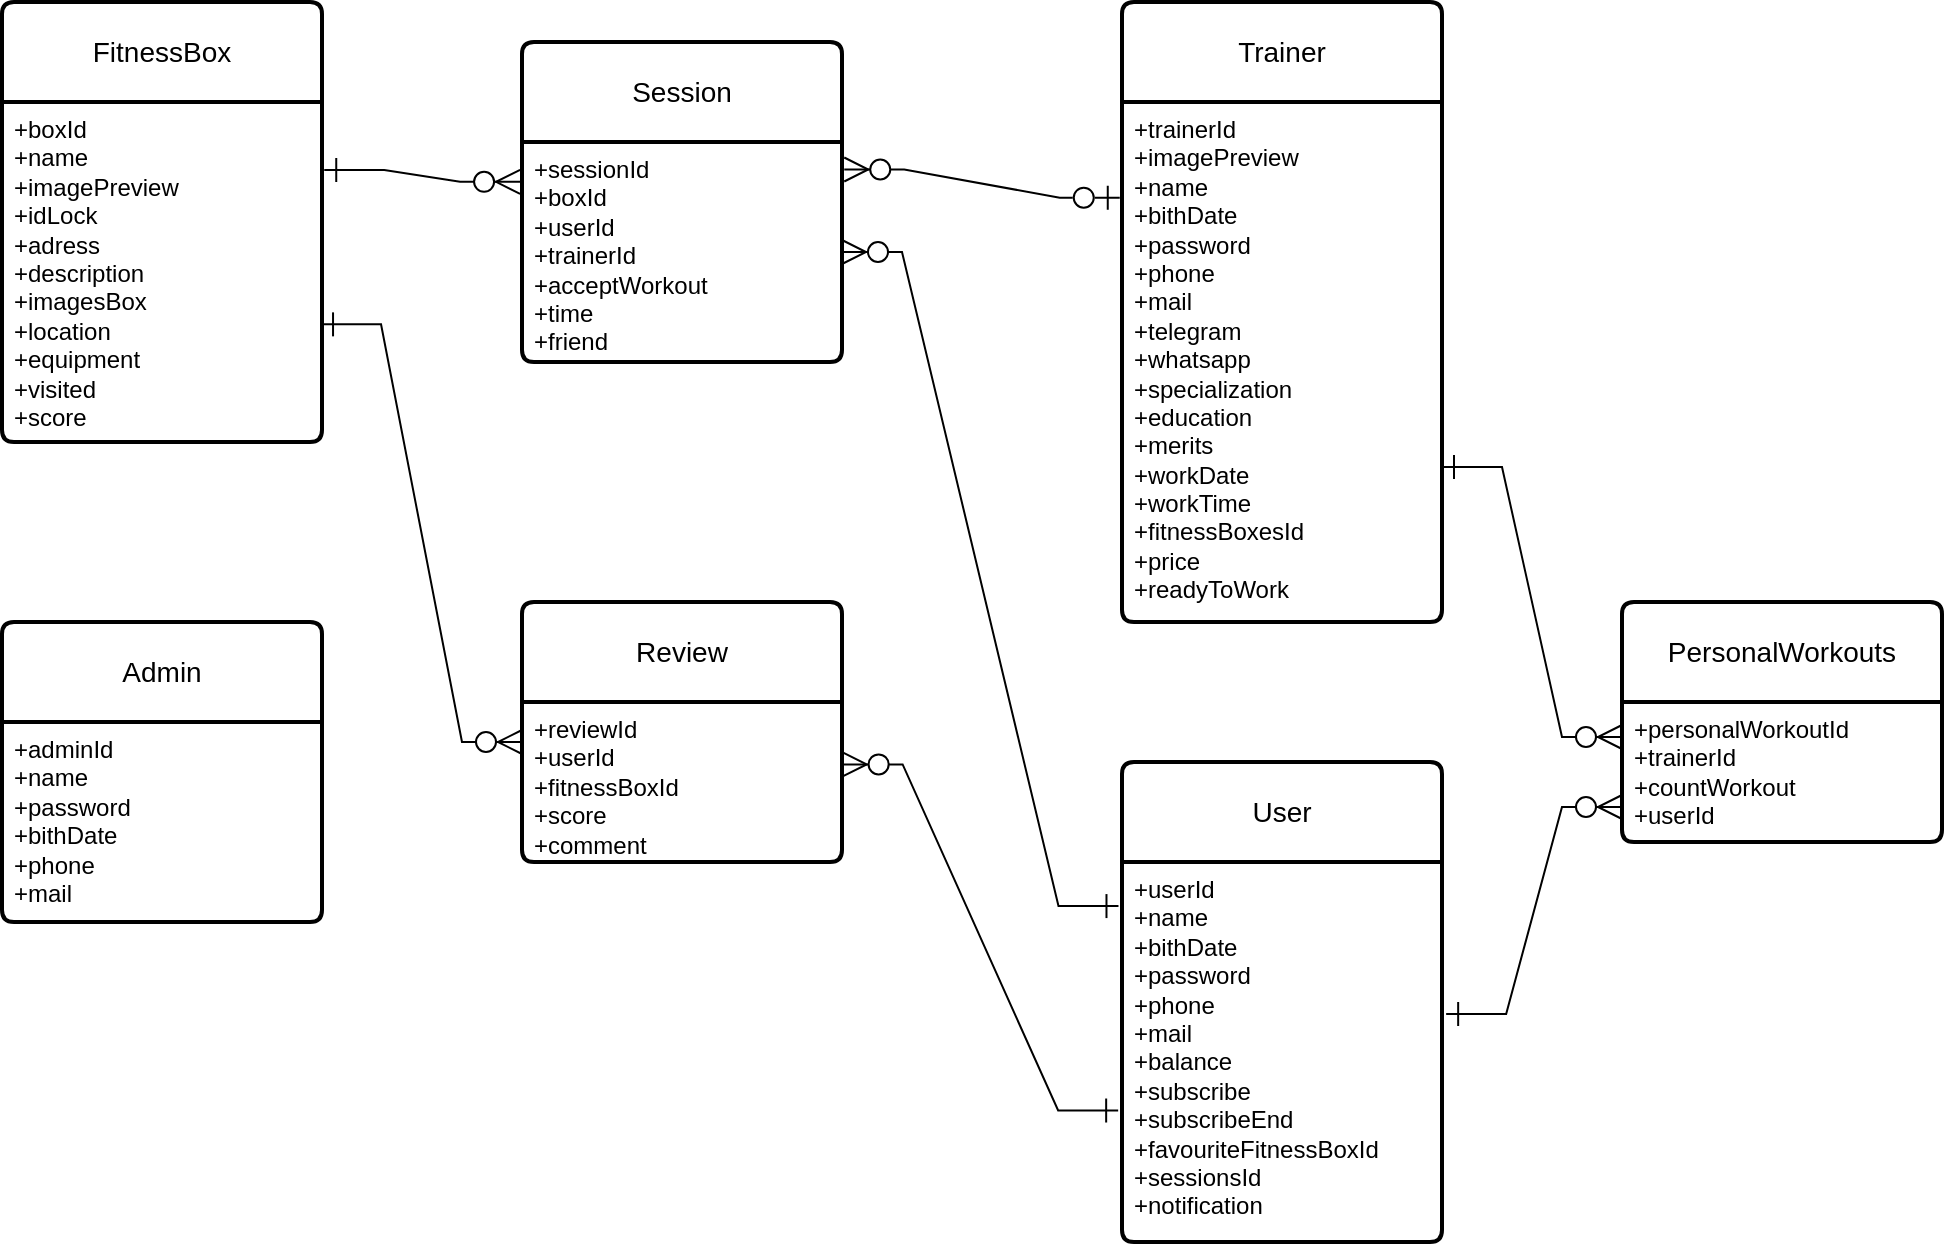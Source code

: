 <mxfile version="26.1.1">
  <diagram id="R2lEEEUBdFMjLlhIrx00" name="Page-1">
    <mxGraphModel dx="1196" dy="719" grid="1" gridSize="10" guides="1" tooltips="1" connect="1" arrows="1" fold="1" page="1" pageScale="1" pageWidth="850" pageHeight="1100" math="0" shadow="0" extFonts="Permanent Marker^https://fonts.googleapis.com/css?family=Permanent+Marker">
      <root>
        <mxCell id="0" />
        <mxCell id="1" parent="0" />
        <mxCell id="xEED93yna8Di1FwQej-H-58" value="FitnessBox" style="swimlane;childLayout=stackLayout;horizontal=1;startSize=50;horizontalStack=0;rounded=1;fontSize=14;fontStyle=0;strokeWidth=2;resizeParent=0;resizeLast=1;shadow=0;dashed=0;align=center;arcSize=4;whiteSpace=wrap;html=1;" vertex="1" parent="1">
          <mxGeometry x="60" y="100" width="160" height="220" as="geometry" />
        </mxCell>
        <mxCell id="xEED93yna8Di1FwQej-H-59" value="&lt;div&gt;+boxId&lt;/div&gt;+name&lt;br&gt;+imagePreview&lt;div&gt;+idLock&lt;/div&gt;&lt;div&gt;+adress&lt;/div&gt;&lt;div&gt;+description&amp;nbsp;&lt;/div&gt;&lt;div&gt;+imagesBox&lt;/div&gt;&lt;div&gt;+location&amp;nbsp;&lt;/div&gt;&lt;div&gt;+equipment&lt;/div&gt;&lt;div&gt;+visited&lt;/div&gt;&lt;div&gt;+score&lt;/div&gt;" style="align=left;strokeColor=none;fillColor=none;spacingLeft=4;spacingRight=4;fontSize=12;verticalAlign=top;resizable=0;rotatable=0;part=1;html=1;whiteSpace=wrap;" vertex="1" parent="xEED93yna8Di1FwQej-H-58">
          <mxGeometry y="50" width="160" height="170" as="geometry" />
        </mxCell>
        <mxCell id="xEED93yna8Di1FwQej-H-64" value="Trainer" style="swimlane;childLayout=stackLayout;horizontal=1;startSize=50;horizontalStack=0;rounded=1;fontSize=14;fontStyle=0;strokeWidth=2;resizeParent=0;resizeLast=1;shadow=0;dashed=0;align=center;arcSize=4;whiteSpace=wrap;html=1;" vertex="1" parent="1">
          <mxGeometry x="620" y="100" width="160" height="310" as="geometry" />
        </mxCell>
        <mxCell id="xEED93yna8Di1FwQej-H-65" value="+trainerId&lt;div&gt;+imagePreview&lt;/div&gt;&lt;div&gt;+name&lt;/div&gt;&lt;div&gt;+bithDate&lt;/div&gt;&lt;div&gt;+password&lt;/div&gt;&lt;div&gt;+phone&lt;/div&gt;&lt;div&gt;+mail&lt;/div&gt;&lt;div&gt;+telegram&lt;/div&gt;&lt;div&gt;+whatsapp&lt;/div&gt;&lt;div&gt;+specialization&lt;/div&gt;&lt;div&gt;+education&lt;/div&gt;&lt;div&gt;+merits&lt;/div&gt;&lt;div&gt;+workDate&lt;/div&gt;&lt;div&gt;+workTime&lt;/div&gt;&lt;div&gt;+fitnessBoxesId&lt;/div&gt;&lt;div&gt;+price&lt;/div&gt;&lt;div&gt;+readyToWork&lt;/div&gt;" style="align=left;strokeColor=none;fillColor=none;spacingLeft=4;spacingRight=4;fontSize=12;verticalAlign=top;resizable=0;rotatable=0;part=1;html=1;whiteSpace=wrap;" vertex="1" parent="xEED93yna8Di1FwQej-H-64">
          <mxGeometry y="50" width="160" height="260" as="geometry" />
        </mxCell>
        <mxCell id="xEED93yna8Di1FwQej-H-66" value="User" style="swimlane;childLayout=stackLayout;horizontal=1;startSize=50;horizontalStack=0;rounded=1;fontSize=14;fontStyle=0;strokeWidth=2;resizeParent=0;resizeLast=1;shadow=0;dashed=0;align=center;arcSize=4;whiteSpace=wrap;html=1;" vertex="1" parent="1">
          <mxGeometry x="620" y="480" width="160" height="240" as="geometry" />
        </mxCell>
        <mxCell id="xEED93yna8Di1FwQej-H-67" value="+userId&lt;div&gt;+name&lt;/div&gt;&lt;div&gt;+bithDate&lt;/div&gt;&lt;div&gt;+password&lt;/div&gt;&lt;div&gt;+phone&lt;/div&gt;&lt;div&gt;+mail&lt;/div&gt;&lt;div&gt;+balance&lt;/div&gt;&lt;div&gt;+subscribe&lt;/div&gt;&lt;div&gt;+subscribeEnd&lt;/div&gt;&lt;div&gt;+favouriteFitnessBoxId&lt;/div&gt;&lt;div&gt;+sessionsId&lt;/div&gt;&lt;div&gt;+notification&lt;/div&gt;" style="align=left;strokeColor=none;fillColor=none;spacingLeft=4;spacingRight=4;fontSize=12;verticalAlign=top;resizable=0;rotatable=0;part=1;html=1;whiteSpace=wrap;" vertex="1" parent="xEED93yna8Di1FwQej-H-66">
          <mxGeometry y="50" width="160" height="190" as="geometry" />
        </mxCell>
        <mxCell id="xEED93yna8Di1FwQej-H-68" value="Session" style="swimlane;childLayout=stackLayout;horizontal=1;startSize=50;horizontalStack=0;rounded=1;fontSize=14;fontStyle=0;strokeWidth=2;resizeParent=0;resizeLast=1;shadow=0;dashed=0;align=center;arcSize=4;whiteSpace=wrap;html=1;" vertex="1" parent="1">
          <mxGeometry x="320" y="120" width="160" height="160" as="geometry" />
        </mxCell>
        <mxCell id="xEED93yna8Di1FwQej-H-69" value="+sessionId&lt;div&gt;+boxId&lt;/div&gt;&lt;div&gt;+userId&lt;/div&gt;&lt;div&gt;+trainerId&lt;/div&gt;&lt;div&gt;+acceptWorkout&lt;/div&gt;&lt;div&gt;+time&lt;/div&gt;&lt;div&gt;+friend&lt;/div&gt;" style="align=left;strokeColor=none;fillColor=none;spacingLeft=4;spacingRight=4;fontSize=12;verticalAlign=top;resizable=0;rotatable=0;part=1;html=1;whiteSpace=wrap;" vertex="1" parent="xEED93yna8Di1FwQej-H-68">
          <mxGeometry y="50" width="160" height="110" as="geometry" />
        </mxCell>
        <mxCell id="xEED93yna8Di1FwQej-H-72" value="Admin" style="swimlane;childLayout=stackLayout;horizontal=1;startSize=50;horizontalStack=0;rounded=1;fontSize=14;fontStyle=0;strokeWidth=2;resizeParent=0;resizeLast=1;shadow=0;dashed=0;align=center;arcSize=4;whiteSpace=wrap;html=1;" vertex="1" parent="1">
          <mxGeometry x="60" y="410" width="160" height="150" as="geometry" />
        </mxCell>
        <mxCell id="xEED93yna8Di1FwQej-H-73" value="&lt;div&gt;+adminId&lt;/div&gt;+name&lt;br&gt;+password&lt;div&gt;+bithDate&lt;br&gt;&lt;div&gt;&lt;span style=&quot;background-color: transparent; color: light-dark(rgb(0, 0, 0), rgb(255, 255, 255));&quot;&gt;+phone&lt;/span&gt;&lt;div&gt;+mail&lt;span style=&quot;background-color: transparent; color: light-dark(rgb(0, 0, 0), rgb(255, 255, 255));&quot;&gt;&amp;nbsp;&lt;/span&gt;&lt;/div&gt;&lt;/div&gt;&lt;/div&gt;" style="align=left;strokeColor=none;fillColor=none;spacingLeft=4;spacingRight=4;fontSize=12;verticalAlign=top;resizable=0;rotatable=0;part=1;html=1;whiteSpace=wrap;" vertex="1" parent="xEED93yna8Di1FwQej-H-72">
          <mxGeometry y="50" width="160" height="100" as="geometry" />
        </mxCell>
        <mxCell id="xEED93yna8Di1FwQej-H-74" value="Review" style="swimlane;childLayout=stackLayout;horizontal=1;startSize=50;horizontalStack=0;rounded=1;fontSize=14;fontStyle=0;strokeWidth=2;resizeParent=0;resizeLast=1;shadow=0;dashed=0;align=center;arcSize=4;whiteSpace=wrap;html=1;" vertex="1" parent="1">
          <mxGeometry x="320" y="400" width="160" height="130" as="geometry" />
        </mxCell>
        <mxCell id="xEED93yna8Di1FwQej-H-75" value="&lt;div&gt;+reviewId&lt;/div&gt;&lt;div&gt;+userId&lt;/div&gt;&lt;div&gt;+fitnessBoxId&lt;/div&gt;&lt;div&gt;+score&lt;/div&gt;&lt;div&gt;+comment&lt;/div&gt;" style="align=left;strokeColor=none;fillColor=none;spacingLeft=4;spacingRight=4;fontSize=12;verticalAlign=top;resizable=0;rotatable=0;part=1;html=1;whiteSpace=wrap;" vertex="1" parent="xEED93yna8Di1FwQej-H-74">
          <mxGeometry y="50" width="160" height="80" as="geometry" />
        </mxCell>
        <mxCell id="xEED93yna8Di1FwQej-H-80" value="" style="edgeStyle=entityRelationEdgeStyle;fontSize=12;html=1;endArrow=ERzeroToMany;startArrow=ERone;rounded=0;startFill=0;endSize=10;startSize=10;entryX=-0.006;entryY=0.181;entryDx=0;entryDy=0;entryPerimeter=0;exitX=1.007;exitY=0.2;exitDx=0;exitDy=0;exitPerimeter=0;" edge="1" parent="1" source="xEED93yna8Di1FwQej-H-59" target="xEED93yna8Di1FwQej-H-69">
          <mxGeometry width="100" height="100" relative="1" as="geometry">
            <mxPoint x="220" y="294" as="sourcePoint" />
            <mxPoint x="350" y="410" as="targetPoint" />
            <Array as="points">
              <mxPoint x="250" y="293" />
            </Array>
          </mxGeometry>
        </mxCell>
        <mxCell id="xEED93yna8Di1FwQej-H-81" value="" style="edgeStyle=entityRelationEdgeStyle;fontSize=12;html=1;endArrow=ERzeroToMany;startArrow=ERone;rounded=0;startFill=0;endSize=10;startSize=10;entryX=0;entryY=0.25;entryDx=0;entryDy=0;exitX=0.997;exitY=0.654;exitDx=0;exitDy=0;exitPerimeter=0;" edge="1" parent="1" source="xEED93yna8Di1FwQej-H-59" target="xEED93yna8Di1FwQej-H-75">
          <mxGeometry width="100" height="100" relative="1" as="geometry">
            <mxPoint x="231" y="304" as="sourcePoint" />
            <mxPoint x="379" y="240" as="targetPoint" />
            <Array as="points">
              <mxPoint x="260" y="303" />
            </Array>
          </mxGeometry>
        </mxCell>
        <mxCell id="xEED93yna8Di1FwQej-H-82" value="PersonalWorkouts" style="swimlane;childLayout=stackLayout;horizontal=1;startSize=50;horizontalStack=0;rounded=1;fontSize=14;fontStyle=0;strokeWidth=2;resizeParent=0;resizeLast=1;shadow=0;dashed=0;align=center;arcSize=4;whiteSpace=wrap;html=1;" vertex="1" parent="1">
          <mxGeometry x="870" y="400" width="160" height="120" as="geometry" />
        </mxCell>
        <mxCell id="xEED93yna8Di1FwQej-H-83" value="+personalWorkoutId&lt;div&gt;+trainerId&lt;/div&gt;&lt;div&gt;+countWorkout&lt;/div&gt;&lt;div&gt;+userId&lt;/div&gt;" style="align=left;strokeColor=none;fillColor=none;spacingLeft=4;spacingRight=4;fontSize=12;verticalAlign=top;resizable=0;rotatable=0;part=1;html=1;whiteSpace=wrap;" vertex="1" parent="xEED93yna8Di1FwQej-H-82">
          <mxGeometry y="50" width="160" height="70" as="geometry" />
        </mxCell>
        <mxCell id="xEED93yna8Di1FwQej-H-86" value="" style="edgeStyle=entityRelationEdgeStyle;fontSize=12;html=1;endArrow=ERzeroToMany;startArrow=ERzeroToOne;rounded=0;startFill=0;endSize=10;startSize=10;entryX=1.007;entryY=0.125;entryDx=0;entryDy=0;entryPerimeter=0;exitX=-0.007;exitY=0.184;exitDx=0;exitDy=0;exitPerimeter=0;" edge="1" parent="1" source="xEED93yna8Di1FwQej-H-65" target="xEED93yna8Di1FwQej-H-69">
          <mxGeometry width="100" height="100" relative="1" as="geometry">
            <mxPoint x="560" y="360" as="sourcePoint" />
            <mxPoint x="549" y="506" as="targetPoint" />
            <Array as="points">
              <mxPoint x="480" y="459" />
            </Array>
          </mxGeometry>
        </mxCell>
        <mxCell id="xEED93yna8Di1FwQej-H-87" value="" style="edgeStyle=entityRelationEdgeStyle;fontSize=12;html=1;endArrow=ERzeroToMany;startArrow=ERone;rounded=0;startFill=0;endSize=10;startSize=10;entryX=1;entryY=0.5;entryDx=0;entryDy=0;exitX=-0.011;exitY=0.116;exitDx=0;exitDy=0;exitPerimeter=0;" edge="1" parent="1" source="xEED93yna8Di1FwQej-H-67" target="xEED93yna8Di1FwQej-H-69">
          <mxGeometry width="100" height="100" relative="1" as="geometry">
            <mxPoint x="720" y="450" as="sourcePoint" />
            <mxPoint x="582" y="581" as="targetPoint" />
            <Array as="points">
              <mxPoint x="581" y="706" />
            </Array>
          </mxGeometry>
        </mxCell>
        <mxCell id="xEED93yna8Di1FwQej-H-88" value="" style="edgeStyle=entityRelationEdgeStyle;fontSize=12;html=1;endArrow=ERzeroToMany;startArrow=ERone;rounded=0;startFill=0;endSize=10;startSize=10;entryX=0;entryY=0.75;entryDx=0;entryDy=0;exitX=1.013;exitY=0.4;exitDx=0;exitDy=0;exitPerimeter=0;" edge="1" parent="1" source="xEED93yna8Di1FwQej-H-67" target="xEED93yna8Di1FwQej-H-83">
          <mxGeometry width="100" height="100" relative="1" as="geometry">
            <mxPoint x="530" y="680" as="sourcePoint" />
            <mxPoint x="290" y="620" as="targetPoint" />
            <Array as="points">
              <mxPoint x="391" y="951" />
            </Array>
          </mxGeometry>
        </mxCell>
        <mxCell id="xEED93yna8Di1FwQej-H-90" value="" style="edgeStyle=entityRelationEdgeStyle;fontSize=12;html=1;endArrow=ERzeroToMany;startArrow=ERone;rounded=0;startFill=0;endSize=10;startSize=10;entryX=0;entryY=0.25;entryDx=0;entryDy=0;exitX=1;exitY=0.75;exitDx=0;exitDy=0;" edge="1" parent="1" source="xEED93yna8Di1FwQej-H-64" target="xEED93yna8Di1FwQej-H-83">
          <mxGeometry width="100" height="100" relative="1" as="geometry">
            <mxPoint x="629" y="213" as="sourcePoint" />
            <mxPoint x="491" y="344" as="targetPoint" />
            <Array as="points">
              <mxPoint x="490" y="469" />
            </Array>
          </mxGeometry>
        </mxCell>
        <mxCell id="xEED93yna8Di1FwQej-H-92" value="" style="edgeStyle=entityRelationEdgeStyle;fontSize=12;html=1;endArrow=ERzeroToMany;startArrow=ERone;rounded=0;startFill=0;endSize=10;startSize=10;entryX=1.002;entryY=0.39;entryDx=0;entryDy=0;exitX=-0.012;exitY=0.654;exitDx=0;exitDy=0;exitPerimeter=0;entryPerimeter=0;" edge="1" parent="1" source="xEED93yna8Di1FwQej-H-67" target="xEED93yna8Di1FwQej-H-75">
          <mxGeometry width="100" height="100" relative="1" as="geometry">
            <mxPoint x="500" y="600" as="sourcePoint" />
            <mxPoint x="600" y="893" as="targetPoint" />
            <Array as="points">
              <mxPoint x="540" y="616" />
              <mxPoint x="820" y="903" />
            </Array>
          </mxGeometry>
        </mxCell>
      </root>
    </mxGraphModel>
  </diagram>
</mxfile>
